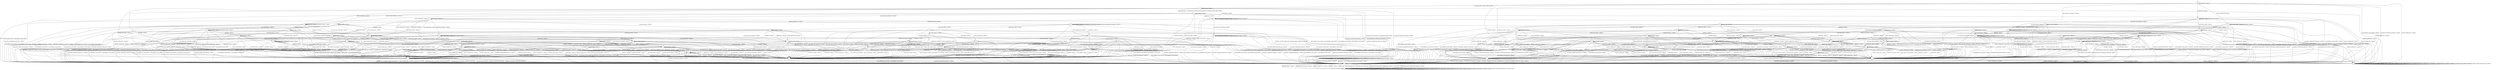 digraph g {

	s0 [shape="circle" label="s0"];
	s1 [shape="circle" label="s1"];
	s2 [shape="circle" label="s2"];
	s3 [shape="circle" label="s3"];
	s4 [shape="circle" label="s4"];
	s5 [shape="circle" label="s5"];
	s6 [shape="circle" label="s6"];
	s7 [shape="circle" label="s7"];
	s8 [shape="circle" label="s8"];
	s9 [shape="circle" label="s9"];
	s10 [shape="circle" label="s10"];
	s11 [shape="circle" label="s11"];
	s12 [shape="circle" label="s12"];
	s13 [shape="circle" label="s13"];
	s14 [shape="circle" label="s14"];
	s15 [shape="circle" label="s15"];
	s16 [shape="circle" label="s16"];
	s17 [shape="circle" label="s17"];
	s18 [shape="circle" label="s18"];
	s19 [shape="circle" label="s19"];
	s20 [shape="circle" label="s20"];
	s21 [shape="circle" label="s21"];
	s22 [shape="circle" label="s22"];
	s23 [shape="circle" label="s23"];
	s24 [shape="circle" label="s24"];
	s25 [shape="circle" label="s25"];
	s26 [shape="circle" label="s26"];
	s27 [shape="circle" label="s27"];
	s28 [shape="circle" label="s28"];
	s29 [shape="circle" label="s29"];
	s30 [shape="circle" label="s30"];
	s31 [shape="circle" label="s31"];
	s32 [shape="circle" label="s32"];
	s33 [shape="circle" label="s33"];
	s34 [shape="circle" label="s34"];
	s35 [shape="circle" label="s35"];
	s36 [shape="circle" label="s36"];
	s37 [shape="circle" label="s37"];
	s38 [shape="circle" label="s38"];
	s39 [shape="circle" label="s39"];
	s40 [shape="circle" label="s40"];
	s41 [shape="circle" label="s41"];
	s42 [shape="circle" label="s42"];
	s43 [shape="circle" label="s43"];
	s44 [shape="circle" label="s44"];
	s45 [shape="circle" label="s45"];
	s46 [shape="circle" label="s46"];
	s47 [shape="circle" label="s47"];
	s48 [shape="circle" label="s48"];
	s49 [shape="circle" label="s49"];
	s50 [shape="circle" label="s50"];
	s51 [shape="circle" label="s51"];
	s52 [shape="circle" label="s52"];
	s53 [shape="circle" label="s53"];
	s54 [shape="circle" label="s54"];
	s55 [shape="circle" label="s55"];
	s56 [shape="circle" label="s56"];
	s57 [shape="circle" label="s57"];
	s58 [shape="circle" label="s58"];
	s59 [shape="circle" label="s59"];
	s60 [shape="circle" label="s60"];
	s61 [shape="circle" label="s61"];
	s62 [shape="circle" label="s62"];
	s63 [shape="circle" label="s63"];
	s64 [shape="circle" label="s64"];
	s65 [shape="circle" label="s65"];
	s66 [shape="circle" label="s66"];
	s67 [shape="circle" label="s67"];
	s68 [shape="circle" label="s68"];
	s0 -> s2 [label="DH_CLIENT_HELLO / HELLO_VERIFY_REQUEST"];
	s0 -> s23 [label="DH_CLIENT_KEY_EXCHANGE / TIMEOUT"];
	s0 -> s1 [label="CHANGE_CIPHER_SPEC / TIMEOUT"];
	s0 -> s14 [label="FINISHED / TIMEOUT"];
	s0 -> s0 [label="APPLICATION / TIMEOUT"];
	s0 -> s11 [label="CERTIFICATE / TIMEOUT"];
	s0 -> s17 [label="EMPTY_CERTIFICATE / TIMEOUT"];
	s0 -> s14 [label="CERTIFICATE_VERIFY / TIMEOUT"];
	s0 -> s5 [label="Alert(WARNING,CLOSE_NOTIFY) / TIMEOUT"];
	s0 -> s5 [label="Alert(FATAL,UNEXPECTED_MESSAGE) / TIMEOUT"];
	s1 -> s1 [label="DH_CLIENT_HELLO / TIMEOUT"];
	s1 -> s1 [label="DH_CLIENT_KEY_EXCHANGE / TIMEOUT"];
	s1 -> s1 [label="CHANGE_CIPHER_SPEC / TIMEOUT"];
	s1 -> s1 [label="FINISHED / TIMEOUT"];
	s1 -> s1 [label="APPLICATION / TIMEOUT"];
	s1 -> s1 [label="CERTIFICATE / TIMEOUT"];
	s1 -> s1 [label="EMPTY_CERTIFICATE / TIMEOUT"];
	s1 -> s1 [label="CERTIFICATE_VERIFY / TIMEOUT"];
	s1 -> s1 [label="Alert(WARNING,CLOSE_NOTIFY) / TIMEOUT"];
	s1 -> s1 [label="Alert(FATAL,UNEXPECTED_MESSAGE) / TIMEOUT"];
	s2 -> s3 [label="DH_CLIENT_HELLO / SERVER_HELLO,CERTIFICATE,DHE_SERVER_KEY_EXCHANGE,SERVER_HELLO_DONE"];
	s2 -> s18 [label="DH_CLIENT_KEY_EXCHANGE / TIMEOUT"];
	s2 -> s1 [label="CHANGE_CIPHER_SPEC / TIMEOUT"];
	s2 -> s4 [label="FINISHED / TIMEOUT"];
	s2 -> s2 [label="APPLICATION / TIMEOUT"];
	s2 -> s7 [label="CERTIFICATE / TIMEOUT"];
	s2 -> s15 [label="EMPTY_CERTIFICATE / TIMEOUT"];
	s2 -> s4 [label="CERTIFICATE_VERIFY / TIMEOUT"];
	s2 -> s5 [label="Alert(WARNING,CLOSE_NOTIFY) / Alert(WARNING,CLOSE_NOTIFY)"];
	s2 -> s5 [label="Alert(FATAL,UNEXPECTED_MESSAGE) / TIMEOUT"];
	s3 -> s5 [label="DH_CLIENT_HELLO / Alert(FATAL,UNEXPECTED_MESSAGE)"];
	s3 -> s19 [label="DH_CLIENT_KEY_EXCHANGE / TIMEOUT"];
	s3 -> s1 [label="CHANGE_CIPHER_SPEC / TIMEOUT"];
	s3 -> s4 [label="FINISHED / TIMEOUT"];
	s3 -> s3 [label="APPLICATION / TIMEOUT"];
	s3 -> s7 [label="CERTIFICATE / TIMEOUT"];
	s3 -> s15 [label="EMPTY_CERTIFICATE / TIMEOUT"];
	s3 -> s4 [label="CERTIFICATE_VERIFY / TIMEOUT"];
	s3 -> s5 [label="Alert(WARNING,CLOSE_NOTIFY) / Alert(WARNING,CLOSE_NOTIFY)"];
	s3 -> s5 [label="Alert(FATAL,UNEXPECTED_MESSAGE) / TIMEOUT"];
	s4 -> s4 [label="DH_CLIENT_HELLO / TIMEOUT"];
	s4 -> s4 [label="DH_CLIENT_KEY_EXCHANGE / TIMEOUT"];
	s4 -> s1 [label="CHANGE_CIPHER_SPEC / TIMEOUT"];
	s4 -> s4 [label="FINISHED / TIMEOUT"];
	s4 -> s4 [label="APPLICATION / TIMEOUT"];
	s4 -> s4 [label="CERTIFICATE / TIMEOUT"];
	s4 -> s4 [label="EMPTY_CERTIFICATE / TIMEOUT"];
	s4 -> s4 [label="CERTIFICATE_VERIFY / TIMEOUT"];
	s4 -> s5 [label="Alert(WARNING,CLOSE_NOTIFY) / Alert(WARNING,CLOSE_NOTIFY)"];
	s4 -> s5 [label="Alert(FATAL,UNEXPECTED_MESSAGE) / TIMEOUT"];
	s5 -> s6 [label="DH_CLIENT_HELLO / TIMEOUT"];
	s5 -> s6 [label="DH_CLIENT_KEY_EXCHANGE / TIMEOUT"];
	s5 -> s6 [label="CHANGE_CIPHER_SPEC / TIMEOUT"];
	s5 -> s6 [label="FINISHED / TIMEOUT"];
	s5 -> s6 [label="APPLICATION / TIMEOUT"];
	s5 -> s6 [label="CERTIFICATE / TIMEOUT"];
	s5 -> s6 [label="EMPTY_CERTIFICATE / TIMEOUT"];
	s5 -> s6 [label="CERTIFICATE_VERIFY / TIMEOUT"];
	s5 -> s6 [label="Alert(WARNING,CLOSE_NOTIFY) / TIMEOUT"];
	s5 -> s6 [label="Alert(FATAL,UNEXPECTED_MESSAGE) / TIMEOUT"];
	s6 -> s6 [label="DH_CLIENT_HELLO / SOCKET_CLOSED"];
	s6 -> s6 [label="DH_CLIENT_KEY_EXCHANGE / SOCKET_CLOSED"];
	s6 -> s6 [label="CHANGE_CIPHER_SPEC / SOCKET_CLOSED"];
	s6 -> s6 [label="FINISHED / SOCKET_CLOSED"];
	s6 -> s6 [label="APPLICATION / SOCKET_CLOSED"];
	s6 -> s6 [label="CERTIFICATE / SOCKET_CLOSED"];
	s6 -> s6 [label="EMPTY_CERTIFICATE / SOCKET_CLOSED"];
	s6 -> s6 [label="CERTIFICATE_VERIFY / SOCKET_CLOSED"];
	s6 -> s6 [label="Alert(WARNING,CLOSE_NOTIFY) / SOCKET_CLOSED"];
	s6 -> s6 [label="Alert(FATAL,UNEXPECTED_MESSAGE) / SOCKET_CLOSED"];
	s7 -> s7 [label="DH_CLIENT_HELLO / TIMEOUT"];
	s7 -> s8 [label="DH_CLIENT_KEY_EXCHANGE / TIMEOUT"];
	s7 -> s1 [label="CHANGE_CIPHER_SPEC / TIMEOUT"];
	s7 -> s7 [label="FINISHED / TIMEOUT"];
	s7 -> s7 [label="APPLICATION / TIMEOUT"];
	s7 -> s4 [label="CERTIFICATE / TIMEOUT"];
	s7 -> s4 [label="EMPTY_CERTIFICATE / TIMEOUT"];
	s7 -> s15 [label="CERTIFICATE_VERIFY / TIMEOUT"];
	s7 -> s5 [label="Alert(WARNING,CLOSE_NOTIFY) / Alert(WARNING,CLOSE_NOTIFY)"];
	s7 -> s5 [label="Alert(FATAL,UNEXPECTED_MESSAGE) / TIMEOUT"];
	s8 -> s8 [label="DH_CLIENT_HELLO / TIMEOUT"];
	s8 -> s4 [label="DH_CLIENT_KEY_EXCHANGE / TIMEOUT"];
	s8 -> s1 [label="CHANGE_CIPHER_SPEC / TIMEOUT"];
	s8 -> s8 [label="FINISHED / TIMEOUT"];
	s8 -> s8 [label="APPLICATION / TIMEOUT"];
	s8 -> s4 [label="CERTIFICATE / TIMEOUT"];
	s8 -> s4 [label="EMPTY_CERTIFICATE / TIMEOUT"];
	s8 -> s9 [label="CERTIFICATE_VERIFY / TIMEOUT"];
	s8 -> s5 [label="Alert(WARNING,CLOSE_NOTIFY) / Alert(WARNING,CLOSE_NOTIFY)"];
	s8 -> s5 [label="Alert(FATAL,UNEXPECTED_MESSAGE) / TIMEOUT"];
	s9 -> s27 [label="DH_CLIENT_HELLO / TIMEOUT"];
	s9 -> s4 [label="DH_CLIENT_KEY_EXCHANGE / TIMEOUT"];
	s9 -> s10 [label="CHANGE_CIPHER_SPEC / TIMEOUT"];
	s9 -> s30 [label="FINISHED / TIMEOUT"];
	s9 -> s9 [label="APPLICATION / TIMEOUT"];
	s9 -> s4 [label="CERTIFICATE / TIMEOUT"];
	s9 -> s4 [label="EMPTY_CERTIFICATE / TIMEOUT"];
	s9 -> s4 [label="CERTIFICATE_VERIFY / TIMEOUT"];
	s9 -> s5 [label="Alert(WARNING,CLOSE_NOTIFY) / Alert(WARNING,CLOSE_NOTIFY)"];
	s9 -> s5 [label="Alert(FATAL,UNEXPECTED_MESSAGE) / TIMEOUT"];
	s10 -> s5 [label="DH_CLIENT_HELLO / Alert(FATAL,UNEXPECTED_MESSAGE)"];
	s10 -> s5 [label="DH_CLIENT_KEY_EXCHANGE / Alert(FATAL,UNEXPECTED_MESSAGE)"];
	s10 -> s1 [label="CHANGE_CIPHER_SPEC / TIMEOUT"];
	s10 -> s5 [label="FINISHED / Alert(FATAL,UNEXPECTED_MESSAGE)"];
	s10 -> s10 [label="APPLICATION / TIMEOUT"];
	s10 -> s5 [label="CERTIFICATE / Alert(FATAL,UNEXPECTED_MESSAGE)"];
	s10 -> s5 [label="EMPTY_CERTIFICATE / Alert(FATAL,UNEXPECTED_MESSAGE)"];
	s10 -> s5 [label="CERTIFICATE_VERIFY / Alert(FATAL,UNEXPECTED_MESSAGE)"];
	s10 -> s10 [label="Alert(WARNING,CLOSE_NOTIFY) / TIMEOUT"];
	s10 -> s10 [label="Alert(FATAL,UNEXPECTED_MESSAGE) / TIMEOUT"];
	s11 -> s45 [label="DH_CLIENT_HELLO / TIMEOUT"];
	s11 -> s58 [label="DH_CLIENT_KEY_EXCHANGE / TIMEOUT"];
	s11 -> s1 [label="CHANGE_CIPHER_SPEC / TIMEOUT"];
	s11 -> s11 [label="FINISHED / TIMEOUT"];
	s11 -> s11 [label="APPLICATION / TIMEOUT"];
	s11 -> s14 [label="CERTIFICATE / TIMEOUT"];
	s11 -> s14 [label="EMPTY_CERTIFICATE / TIMEOUT"];
	s11 -> s12 [label="CERTIFICATE_VERIFY / TIMEOUT"];
	s11 -> s5 [label="Alert(WARNING,CLOSE_NOTIFY) / TIMEOUT"];
	s11 -> s5 [label="Alert(FATAL,UNEXPECTED_MESSAGE) / TIMEOUT"];
	s12 -> s53 [label="DH_CLIENT_HELLO / TIMEOUT"];
	s12 -> s36 [label="DH_CLIENT_KEY_EXCHANGE / TIMEOUT"];
	s12 -> s13 [label="CHANGE_CIPHER_SPEC / TIMEOUT"];
	s12 -> s49 [label="FINISHED / TIMEOUT"];
	s12 -> s12 [label="APPLICATION / TIMEOUT"];
	s12 -> s14 [label="CERTIFICATE / TIMEOUT"];
	s12 -> s14 [label="EMPTY_CERTIFICATE / TIMEOUT"];
	s12 -> s14 [label="CERTIFICATE_VERIFY / TIMEOUT"];
	s12 -> s5 [label="Alert(WARNING,CLOSE_NOTIFY) / TIMEOUT"];
	s12 -> s5 [label="Alert(FATAL,UNEXPECTED_MESSAGE) / TIMEOUT"];
	s13 -> s5 [label="DH_CLIENT_HELLO / TIMEOUT"];
	s13 -> s5 [label="DH_CLIENT_KEY_EXCHANGE / TIMEOUT"];
	s13 -> s1 [label="CHANGE_CIPHER_SPEC / TIMEOUT"];
	s13 -> s5 [label="FINISHED / TIMEOUT"];
	s13 -> s13 [label="APPLICATION / TIMEOUT"];
	s13 -> s5 [label="CERTIFICATE / TIMEOUT"];
	s13 -> s5 [label="EMPTY_CERTIFICATE / TIMEOUT"];
	s13 -> s5 [label="CERTIFICATE_VERIFY / TIMEOUT"];
	s13 -> s13 [label="Alert(WARNING,CLOSE_NOTIFY) / TIMEOUT"];
	s13 -> s13 [label="Alert(FATAL,UNEXPECTED_MESSAGE) / TIMEOUT"];
	s14 -> s14 [label="DH_CLIENT_HELLO / TIMEOUT"];
	s14 -> s14 [label="DH_CLIENT_KEY_EXCHANGE / TIMEOUT"];
	s14 -> s1 [label="CHANGE_CIPHER_SPEC / TIMEOUT"];
	s14 -> s14 [label="FINISHED / TIMEOUT"];
	s14 -> s14 [label="APPLICATION / TIMEOUT"];
	s14 -> s14 [label="CERTIFICATE / TIMEOUT"];
	s14 -> s14 [label="EMPTY_CERTIFICATE / TIMEOUT"];
	s14 -> s14 [label="CERTIFICATE_VERIFY / TIMEOUT"];
	s14 -> s5 [label="Alert(WARNING,CLOSE_NOTIFY) / TIMEOUT"];
	s14 -> s5 [label="Alert(FATAL,UNEXPECTED_MESSAGE) / TIMEOUT"];
	s15 -> s55 [label="DH_CLIENT_HELLO / TIMEOUT"];
	s15 -> s16 [label="DH_CLIENT_KEY_EXCHANGE / TIMEOUT"];
	s15 -> s10 [label="CHANGE_CIPHER_SPEC / TIMEOUT"];
	s15 -> s25 [label="FINISHED / TIMEOUT"];
	s15 -> s15 [label="APPLICATION / TIMEOUT"];
	s15 -> s4 [label="CERTIFICATE / TIMEOUT"];
	s15 -> s4 [label="EMPTY_CERTIFICATE / TIMEOUT"];
	s15 -> s15 [label="CERTIFICATE_VERIFY / TIMEOUT"];
	s15 -> s5 [label="Alert(WARNING,CLOSE_NOTIFY) / Alert(WARNING,CLOSE_NOTIFY)"];
	s15 -> s5 [label="Alert(FATAL,UNEXPECTED_MESSAGE) / TIMEOUT"];
	s16 -> s31 [label="DH_CLIENT_HELLO / TIMEOUT"];
	s16 -> s4 [label="DH_CLIENT_KEY_EXCHANGE / TIMEOUT"];
	s16 -> s10 [label="CHANGE_CIPHER_SPEC / TIMEOUT"];
	s16 -> s26 [label="FINISHED / TIMEOUT"];
	s16 -> s16 [label="APPLICATION / TIMEOUT"];
	s16 -> s4 [label="CERTIFICATE / TIMEOUT"];
	s16 -> s4 [label="EMPTY_CERTIFICATE / TIMEOUT"];
	s16 -> s9 [label="CERTIFICATE_VERIFY / TIMEOUT"];
	s16 -> s5 [label="Alert(WARNING,CLOSE_NOTIFY) / Alert(WARNING,CLOSE_NOTIFY)"];
	s16 -> s5 [label="Alert(FATAL,UNEXPECTED_MESSAGE) / TIMEOUT"];
	s17 -> s17 [label="DH_CLIENT_HELLO / TIMEOUT"];
	s17 -> s33 [label="DH_CLIENT_KEY_EXCHANGE / TIMEOUT"];
	s17 -> s13 [label="CHANGE_CIPHER_SPEC / TIMEOUT"];
	s17 -> s61 [label="FINISHED / TIMEOUT"];
	s17 -> s17 [label="APPLICATION / TIMEOUT"];
	s17 -> s14 [label="CERTIFICATE / TIMEOUT"];
	s17 -> s14 [label="EMPTY_CERTIFICATE / TIMEOUT"];
	s17 -> s12 [label="CERTIFICATE_VERIFY / TIMEOUT"];
	s17 -> s5 [label="Alert(WARNING,CLOSE_NOTIFY) / TIMEOUT"];
	s17 -> s5 [label="Alert(FATAL,UNEXPECTED_MESSAGE) / TIMEOUT"];
	s18 -> s24 [label="DH_CLIENT_HELLO / TIMEOUT"];
	s18 -> s4 [label="DH_CLIENT_KEY_EXCHANGE / TIMEOUT"];
	s18 -> s10 [label="CHANGE_CIPHER_SPEC / TIMEOUT"];
	s18 -> s52 [label="FINISHED / TIMEOUT"];
	s18 -> s18 [label="APPLICATION / TIMEOUT"];
	s18 -> s16 [label="CERTIFICATE / TIMEOUT"];
	s18 -> s16 [label="EMPTY_CERTIFICATE / TIMEOUT"];
	s18 -> s22 [label="CERTIFICATE_VERIFY / TIMEOUT"];
	s18 -> s5 [label="Alert(WARNING,CLOSE_NOTIFY) / Alert(WARNING,CLOSE_NOTIFY)"];
	s18 -> s5 [label="Alert(FATAL,UNEXPECTED_MESSAGE) / TIMEOUT"];
	s19 -> s24 [label="DH_CLIENT_HELLO / TIMEOUT"];
	s19 -> s4 [label="DH_CLIENT_KEY_EXCHANGE / TIMEOUT"];
	s19 -> s20 [label="CHANGE_CIPHER_SPEC / TIMEOUT"];
	s19 -> s52 [label="FINISHED / TIMEOUT"];
	s19 -> s19 [label="APPLICATION / TIMEOUT"];
	s19 -> s16 [label="CERTIFICATE / TIMEOUT"];
	s19 -> s16 [label="EMPTY_CERTIFICATE / TIMEOUT"];
	s19 -> s22 [label="CERTIFICATE_VERIFY / TIMEOUT"];
	s19 -> s5 [label="Alert(WARNING,CLOSE_NOTIFY) / Alert(WARNING,CLOSE_NOTIFY)"];
	s19 -> s5 [label="Alert(FATAL,UNEXPECTED_MESSAGE) / TIMEOUT"];
	s20 -> s24 [label="DH_CLIENT_HELLO / TIMEOUT"];
	s20 -> s4 [label="DH_CLIENT_KEY_EXCHANGE / TIMEOUT"];
	s20 -> s1 [label="CHANGE_CIPHER_SPEC / TIMEOUT"];
	s20 -> s21 [label="FINISHED / CHANGE_CIPHER_SPEC,FINISHED,CHANGE_CIPHER_SPEC,FINISHED"];
	s20 -> s20 [label="APPLICATION / TIMEOUT"];
	s20 -> s51 [label="CERTIFICATE / TIMEOUT"];
	s20 -> s51 [label="EMPTY_CERTIFICATE / TIMEOUT"];
	s20 -> s37 [label="CERTIFICATE_VERIFY / TIMEOUT"];
	s20 -> s20 [label="Alert(WARNING,CLOSE_NOTIFY) / TIMEOUT"];
	s20 -> s20 [label="Alert(FATAL,UNEXPECTED_MESSAGE) / TIMEOUT"];
	s21 -> s21 [label="DH_CLIENT_HELLO / TIMEOUT"];
	s21 -> s21 [label="DH_CLIENT_KEY_EXCHANGE / TIMEOUT"];
	s21 -> s1 [label="CHANGE_CIPHER_SPEC / TIMEOUT"];
	s21 -> s21 [label="FINISHED / TIMEOUT"];
	s21 -> s5 [label="APPLICATION / APPLICATION"];
	s21 -> s21 [label="CERTIFICATE / TIMEOUT"];
	s21 -> s21 [label="EMPTY_CERTIFICATE / TIMEOUT"];
	s21 -> s21 [label="CERTIFICATE_VERIFY / TIMEOUT"];
	s21 -> s5 [label="Alert(WARNING,CLOSE_NOTIFY) / TIMEOUT"];
	s21 -> s5 [label="Alert(FATAL,UNEXPECTED_MESSAGE) / TIMEOUT"];
	s22 -> s22 [label="DH_CLIENT_HELLO / TIMEOUT"];
	s22 -> s4 [label="DH_CLIENT_KEY_EXCHANGE / TIMEOUT"];
	s22 -> s10 [label="CHANGE_CIPHER_SPEC / TIMEOUT"];
	s22 -> s39 [label="FINISHED / TIMEOUT"];
	s22 -> s22 [label="APPLICATION / TIMEOUT"];
	s22 -> s9 [label="CERTIFICATE / TIMEOUT"];
	s22 -> s9 [label="EMPTY_CERTIFICATE / TIMEOUT"];
	s22 -> s4 [label="CERTIFICATE_VERIFY / TIMEOUT"];
	s22 -> s5 [label="Alert(WARNING,CLOSE_NOTIFY) / Alert(WARNING,CLOSE_NOTIFY)"];
	s22 -> s5 [label="Alert(FATAL,UNEXPECTED_MESSAGE) / TIMEOUT"];
	s23 -> s35 [label="DH_CLIENT_HELLO / TIMEOUT"];
	s23 -> s14 [label="DH_CLIENT_KEY_EXCHANGE / TIMEOUT"];
	s23 -> s13 [label="CHANGE_CIPHER_SPEC / TIMEOUT"];
	s23 -> s62 [label="FINISHED / TIMEOUT"];
	s23 -> s23 [label="APPLICATION / TIMEOUT"];
	s23 -> s33 [label="CERTIFICATE / TIMEOUT"];
	s23 -> s33 [label="EMPTY_CERTIFICATE / TIMEOUT"];
	s23 -> s28 [label="CERTIFICATE_VERIFY / TIMEOUT"];
	s23 -> s5 [label="Alert(WARNING,CLOSE_NOTIFY) / TIMEOUT"];
	s23 -> s5 [label="Alert(FATAL,UNEXPECTED_MESSAGE) / TIMEOUT"];
	s24 -> s4 [label="DH_CLIENT_HELLO / TIMEOUT"];
	s24 -> s4 [label="DH_CLIENT_KEY_EXCHANGE / TIMEOUT"];
	s24 -> s10 [label="CHANGE_CIPHER_SPEC / TIMEOUT"];
	s24 -> s50 [label="FINISHED / TIMEOUT"];
	s24 -> s24 [label="APPLICATION / TIMEOUT"];
	s24 -> s31 [label="CERTIFICATE / TIMEOUT"];
	s24 -> s31 [label="EMPTY_CERTIFICATE / TIMEOUT"];
	s24 -> s22 [label="CERTIFICATE_VERIFY / TIMEOUT"];
	s24 -> s5 [label="Alert(WARNING,CLOSE_NOTIFY) / Alert(WARNING,CLOSE_NOTIFY)"];
	s24 -> s5 [label="Alert(FATAL,UNEXPECTED_MESSAGE) / TIMEOUT"];
	s25 -> s66 [label="DH_CLIENT_HELLO / TIMEOUT"];
	s25 -> s26 [label="DH_CLIENT_KEY_EXCHANGE / TIMEOUT"];
	s25 -> s10 [label="CHANGE_CIPHER_SPEC / TIMEOUT"];
	s25 -> s4 [label="FINISHED / TIMEOUT"];
	s25 -> s25 [label="APPLICATION / TIMEOUT"];
	s25 -> s4 [label="CERTIFICATE / TIMEOUT"];
	s25 -> s4 [label="EMPTY_CERTIFICATE / TIMEOUT"];
	s25 -> s60 [label="CERTIFICATE_VERIFY / TIMEOUT"];
	s25 -> s5 [label="Alert(WARNING,CLOSE_NOTIFY) / Alert(WARNING,CLOSE_NOTIFY)"];
	s25 -> s5 [label="Alert(FATAL,UNEXPECTED_MESSAGE) / TIMEOUT"];
	s26 -> s42 [label="DH_CLIENT_HELLO / TIMEOUT"];
	s26 -> s4 [label="DH_CLIENT_KEY_EXCHANGE / TIMEOUT"];
	s26 -> s10 [label="CHANGE_CIPHER_SPEC / TIMEOUT"];
	s26 -> s4 [label="FINISHED / TIMEOUT"];
	s26 -> s26 [label="APPLICATION / TIMEOUT"];
	s26 -> s4 [label="CERTIFICATE / TIMEOUT"];
	s26 -> s4 [label="EMPTY_CERTIFICATE / TIMEOUT"];
	s26 -> s30 [label="CERTIFICATE_VERIFY / TIMEOUT"];
	s26 -> s5 [label="Alert(WARNING,CLOSE_NOTIFY) / Alert(WARNING,CLOSE_NOTIFY)"];
	s26 -> s5 [label="Alert(FATAL,UNEXPECTED_MESSAGE) / TIMEOUT"];
	s27 -> s4 [label="DH_CLIENT_HELLO / TIMEOUT"];
	s27 -> s4 [label="DH_CLIENT_KEY_EXCHANGE / TIMEOUT"];
	s27 -> s10 [label="CHANGE_CIPHER_SPEC / TIMEOUT"];
	s27 -> s32 [label="FINISHED / TIMEOUT"];
	s27 -> s27 [label="APPLICATION / TIMEOUT"];
	s27 -> s4 [label="CERTIFICATE / TIMEOUT"];
	s27 -> s4 [label="EMPTY_CERTIFICATE / TIMEOUT"];
	s27 -> s4 [label="CERTIFICATE_VERIFY / TIMEOUT"];
	s27 -> s5 [label="Alert(WARNING,CLOSE_NOTIFY) / Alert(WARNING,CLOSE_NOTIFY)"];
	s27 -> s5 [label="Alert(FATAL,UNEXPECTED_MESSAGE) / TIMEOUT"];
	s28 -> s63 [label="DH_CLIENT_HELLO / TIMEOUT"];
	s28 -> s14 [label="DH_CLIENT_KEY_EXCHANGE / TIMEOUT"];
	s28 -> s13 [label="CHANGE_CIPHER_SPEC / TIMEOUT"];
	s28 -> s29 [label="FINISHED / TIMEOUT"];
	s28 -> s28 [label="APPLICATION / TIMEOUT"];
	s28 -> s36 [label="CERTIFICATE / TIMEOUT"];
	s28 -> s36 [label="EMPTY_CERTIFICATE / TIMEOUT"];
	s28 -> s14 [label="CERTIFICATE_VERIFY / TIMEOUT"];
	s28 -> s5 [label="Alert(WARNING,CLOSE_NOTIFY) / TIMEOUT"];
	s28 -> s5 [label="Alert(FATAL,UNEXPECTED_MESSAGE) / TIMEOUT"];
	s29 -> s29 [label="DH_CLIENT_HELLO / TIMEOUT"];
	s29 -> s14 [label="DH_CLIENT_KEY_EXCHANGE / TIMEOUT"];
	s29 -> s13 [label="CHANGE_CIPHER_SPEC / TIMEOUT"];
	s29 -> s14 [label="FINISHED / TIMEOUT"];
	s29 -> s29 [label="APPLICATION / TIMEOUT"];
	s29 -> s34 [label="CERTIFICATE / TIMEOUT"];
	s29 -> s34 [label="EMPTY_CERTIFICATE / TIMEOUT"];
	s29 -> s14 [label="CERTIFICATE_VERIFY / TIMEOUT"];
	s29 -> s5 [label="Alert(WARNING,CLOSE_NOTIFY) / TIMEOUT"];
	s29 -> s5 [label="Alert(FATAL,UNEXPECTED_MESSAGE) / TIMEOUT"];
	s30 -> s32 [label="DH_CLIENT_HELLO / TIMEOUT"];
	s30 -> s4 [label="DH_CLIENT_KEY_EXCHANGE / TIMEOUT"];
	s30 -> s10 [label="CHANGE_CIPHER_SPEC / TIMEOUT"];
	s30 -> s4 [label="FINISHED / TIMEOUT"];
	s30 -> s30 [label="APPLICATION / TIMEOUT"];
	s30 -> s4 [label="CERTIFICATE / TIMEOUT"];
	s30 -> s4 [label="EMPTY_CERTIFICATE / TIMEOUT"];
	s30 -> s4 [label="CERTIFICATE_VERIFY / TIMEOUT"];
	s30 -> s5 [label="Alert(WARNING,CLOSE_NOTIFY) / Alert(WARNING,CLOSE_NOTIFY)"];
	s30 -> s5 [label="Alert(FATAL,UNEXPECTED_MESSAGE) / TIMEOUT"];
	s31 -> s4 [label="DH_CLIENT_HELLO / TIMEOUT"];
	s31 -> s4 [label="DH_CLIENT_KEY_EXCHANGE / TIMEOUT"];
	s31 -> s10 [label="CHANGE_CIPHER_SPEC / TIMEOUT"];
	s31 -> s42 [label="FINISHED / TIMEOUT"];
	s31 -> s31 [label="APPLICATION / TIMEOUT"];
	s31 -> s4 [label="CERTIFICATE / TIMEOUT"];
	s31 -> s4 [label="EMPTY_CERTIFICATE / TIMEOUT"];
	s31 -> s27 [label="CERTIFICATE_VERIFY / TIMEOUT"];
	s31 -> s5 [label="Alert(WARNING,CLOSE_NOTIFY) / Alert(WARNING,CLOSE_NOTIFY)"];
	s31 -> s5 [label="Alert(FATAL,UNEXPECTED_MESSAGE) / TIMEOUT"];
	s32 -> s4 [label="DH_CLIENT_HELLO / TIMEOUT"];
	s32 -> s4 [label="DH_CLIENT_KEY_EXCHANGE / TIMEOUT"];
	s32 -> s10 [label="CHANGE_CIPHER_SPEC / TIMEOUT"];
	s32 -> s4 [label="FINISHED / TIMEOUT"];
	s32 -> s32 [label="APPLICATION / TIMEOUT"];
	s32 -> s4 [label="CERTIFICATE / TIMEOUT"];
	s32 -> s4 [label="EMPTY_CERTIFICATE / TIMEOUT"];
	s32 -> s4 [label="CERTIFICATE_VERIFY / TIMEOUT"];
	s32 -> s5 [label="Alert(WARNING,CLOSE_NOTIFY) / Alert(WARNING,CLOSE_NOTIFY)"];
	s32 -> s5 [label="Alert(FATAL,UNEXPECTED_MESSAGE) / TIMEOUT"];
	s33 -> s40 [label="DH_CLIENT_HELLO / TIMEOUT"];
	s33 -> s14 [label="DH_CLIENT_KEY_EXCHANGE / TIMEOUT"];
	s33 -> s13 [label="CHANGE_CIPHER_SPEC / TIMEOUT"];
	s33 -> s46 [label="FINISHED / TIMEOUT"];
	s33 -> s33 [label="APPLICATION / TIMEOUT"];
	s33 -> s14 [label="CERTIFICATE / TIMEOUT"];
	s33 -> s14 [label="EMPTY_CERTIFICATE / TIMEOUT"];
	s33 -> s36 [label="CERTIFICATE_VERIFY / TIMEOUT"];
	s33 -> s5 [label="Alert(WARNING,CLOSE_NOTIFY) / TIMEOUT"];
	s33 -> s5 [label="Alert(FATAL,UNEXPECTED_MESSAGE) / TIMEOUT"];
	s34 -> s56 [label="DH_CLIENT_HELLO / TIMEOUT"];
	s34 -> s14 [label="DH_CLIENT_KEY_EXCHANGE / TIMEOUT"];
	s34 -> s13 [label="CHANGE_CIPHER_SPEC / TIMEOUT"];
	s34 -> s14 [label="FINISHED / TIMEOUT"];
	s34 -> s34 [label="APPLICATION / TIMEOUT"];
	s34 -> s14 [label="CERTIFICATE / TIMEOUT"];
	s34 -> s14 [label="EMPTY_CERTIFICATE / TIMEOUT"];
	s34 -> s14 [label="CERTIFICATE_VERIFY / TIMEOUT"];
	s34 -> s5 [label="Alert(WARNING,CLOSE_NOTIFY) / TIMEOUT"];
	s34 -> s5 [label="Alert(FATAL,UNEXPECTED_MESSAGE) / TIMEOUT"];
	s35 -> s14 [label="DH_CLIENT_HELLO / TIMEOUT"];
	s35 -> s14 [label="DH_CLIENT_KEY_EXCHANGE / TIMEOUT"];
	s35 -> s13 [label="CHANGE_CIPHER_SPEC / TIMEOUT"];
	s35 -> s57 [label="FINISHED / TIMEOUT"];
	s35 -> s35 [label="APPLICATION / TIMEOUT"];
	s35 -> s40 [label="CERTIFICATE / TIMEOUT"];
	s35 -> s40 [label="EMPTY_CERTIFICATE / TIMEOUT"];
	s35 -> s63 [label="CERTIFICATE_VERIFY / TIMEOUT"];
	s35 -> s5 [label="Alert(WARNING,CLOSE_NOTIFY) / TIMEOUT"];
	s35 -> s5 [label="Alert(FATAL,UNEXPECTED_MESSAGE) / TIMEOUT"];
	s36 -> s48 [label="DH_CLIENT_HELLO / TIMEOUT"];
	s36 -> s14 [label="DH_CLIENT_KEY_EXCHANGE / TIMEOUT"];
	s36 -> s13 [label="CHANGE_CIPHER_SPEC / TIMEOUT"];
	s36 -> s34 [label="FINISHED / TIMEOUT"];
	s36 -> s36 [label="APPLICATION / TIMEOUT"];
	s36 -> s14 [label="CERTIFICATE / TIMEOUT"];
	s36 -> s14 [label="EMPTY_CERTIFICATE / TIMEOUT"];
	s36 -> s14 [label="CERTIFICATE_VERIFY / TIMEOUT"];
	s36 -> s5 [label="Alert(WARNING,CLOSE_NOTIFY) / TIMEOUT"];
	s36 -> s5 [label="Alert(FATAL,UNEXPECTED_MESSAGE) / TIMEOUT"];
	s37 -> s67 [label="DH_CLIENT_HELLO / TIMEOUT"];
	s37 -> s4 [label="DH_CLIENT_KEY_EXCHANGE / TIMEOUT"];
	s37 -> s10 [label="CHANGE_CIPHER_SPEC / TIMEOUT"];
	s37 -> s38 [label="FINISHED / TIMEOUT"];
	s37 -> s4 [label="APPLICATION / TIMEOUT"];
	s37 -> s44 [label="CERTIFICATE / TIMEOUT"];
	s37 -> s44 [label="EMPTY_CERTIFICATE / TIMEOUT"];
	s37 -> s4 [label="CERTIFICATE_VERIFY / TIMEOUT"];
	s37 -> s5 [label="Alert(WARNING,CLOSE_NOTIFY) / Alert(WARNING,CLOSE_NOTIFY)"];
	s37 -> s5 [label="Alert(FATAL,UNEXPECTED_MESSAGE) / TIMEOUT"];
	s38 -> s38 [label="DH_CLIENT_HELLO / TIMEOUT"];
	s38 -> s4 [label="DH_CLIENT_KEY_EXCHANGE / TIMEOUT"];
	s38 -> s10 [label="CHANGE_CIPHER_SPEC / TIMEOUT"];
	s38 -> s4 [label="FINISHED / TIMEOUT"];
	s38 -> s4 [label="APPLICATION / TIMEOUT"];
	s38 -> s47 [label="CERTIFICATE / TIMEOUT"];
	s38 -> s47 [label="EMPTY_CERTIFICATE / TIMEOUT"];
	s38 -> s4 [label="CERTIFICATE_VERIFY / TIMEOUT"];
	s38 -> s5 [label="Alert(WARNING,CLOSE_NOTIFY) / Alert(WARNING,CLOSE_NOTIFY)"];
	s38 -> s5 [label="Alert(FATAL,UNEXPECTED_MESSAGE) / TIMEOUT"];
	s39 -> s41 [label="DH_CLIENT_HELLO / TIMEOUT"];
	s39 -> s4 [label="DH_CLIENT_KEY_EXCHANGE / TIMEOUT"];
	s39 -> s10 [label="CHANGE_CIPHER_SPEC / TIMEOUT"];
	s39 -> s4 [label="FINISHED / TIMEOUT"];
	s39 -> s39 [label="APPLICATION / TIMEOUT"];
	s39 -> s30 [label="CERTIFICATE / TIMEOUT"];
	s39 -> s30 [label="EMPTY_CERTIFICATE / TIMEOUT"];
	s39 -> s4 [label="CERTIFICATE_VERIFY / TIMEOUT"];
	s39 -> s5 [label="Alert(WARNING,CLOSE_NOTIFY) / Alert(WARNING,CLOSE_NOTIFY)"];
	s39 -> s5 [label="Alert(FATAL,UNEXPECTED_MESSAGE) / TIMEOUT"];
	s40 -> s14 [label="DH_CLIENT_HELLO / TIMEOUT"];
	s40 -> s14 [label="DH_CLIENT_KEY_EXCHANGE / TIMEOUT"];
	s40 -> s13 [label="CHANGE_CIPHER_SPEC / TIMEOUT"];
	s40 -> s43 [label="FINISHED / TIMEOUT"];
	s40 -> s40 [label="APPLICATION / TIMEOUT"];
	s40 -> s14 [label="CERTIFICATE / TIMEOUT"];
	s40 -> s14 [label="EMPTY_CERTIFICATE / TIMEOUT"];
	s40 -> s48 [label="CERTIFICATE_VERIFY / TIMEOUT"];
	s40 -> s5 [label="Alert(WARNING,CLOSE_NOTIFY) / TIMEOUT"];
	s40 -> s5 [label="Alert(FATAL,UNEXPECTED_MESSAGE) / TIMEOUT"];
	s41 -> s4 [label="DH_CLIENT_HELLO / TIMEOUT"];
	s41 -> s4 [label="DH_CLIENT_KEY_EXCHANGE / TIMEOUT"];
	s41 -> s10 [label="CHANGE_CIPHER_SPEC / TIMEOUT"];
	s41 -> s4 [label="FINISHED / TIMEOUT"];
	s41 -> s41 [label="APPLICATION / TIMEOUT"];
	s41 -> s32 [label="CERTIFICATE / TIMEOUT"];
	s41 -> s32 [label="EMPTY_CERTIFICATE / TIMEOUT"];
	s41 -> s4 [label="CERTIFICATE_VERIFY / TIMEOUT"];
	s41 -> s5 [label="Alert(WARNING,CLOSE_NOTIFY) / Alert(WARNING,CLOSE_NOTIFY)"];
	s41 -> s5 [label="Alert(FATAL,UNEXPECTED_MESSAGE) / TIMEOUT"];
	s42 -> s4 [label="DH_CLIENT_HELLO / TIMEOUT"];
	s42 -> s4 [label="DH_CLIENT_KEY_EXCHANGE / TIMEOUT"];
	s42 -> s10 [label="CHANGE_CIPHER_SPEC / TIMEOUT"];
	s42 -> s4 [label="FINISHED / TIMEOUT"];
	s42 -> s42 [label="APPLICATION / TIMEOUT"];
	s42 -> s4 [label="CERTIFICATE / TIMEOUT"];
	s42 -> s4 [label="EMPTY_CERTIFICATE / TIMEOUT"];
	s42 -> s32 [label="CERTIFICATE_VERIFY / TIMEOUT"];
	s42 -> s5 [label="Alert(WARNING,CLOSE_NOTIFY) / Alert(WARNING,CLOSE_NOTIFY)"];
	s42 -> s5 [label="Alert(FATAL,UNEXPECTED_MESSAGE) / TIMEOUT"];
	s43 -> s14 [label="DH_CLIENT_HELLO / TIMEOUT"];
	s43 -> s14 [label="DH_CLIENT_KEY_EXCHANGE / TIMEOUT"];
	s43 -> s13 [label="CHANGE_CIPHER_SPEC / TIMEOUT"];
	s43 -> s14 [label="FINISHED / TIMEOUT"];
	s43 -> s43 [label="APPLICATION / TIMEOUT"];
	s43 -> s14 [label="CERTIFICATE / TIMEOUT"];
	s43 -> s14 [label="EMPTY_CERTIFICATE / TIMEOUT"];
	s43 -> s56 [label="CERTIFICATE_VERIFY / TIMEOUT"];
	s43 -> s5 [label="Alert(WARNING,CLOSE_NOTIFY) / TIMEOUT"];
	s43 -> s5 [label="Alert(FATAL,UNEXPECTED_MESSAGE) / TIMEOUT"];
	s44 -> s27 [label="DH_CLIENT_HELLO / TIMEOUT"];
	s44 -> s4 [label="DH_CLIENT_KEY_EXCHANGE / TIMEOUT"];
	s44 -> s10 [label="CHANGE_CIPHER_SPEC / TIMEOUT"];
	s44 -> s47 [label="FINISHED / TIMEOUT"];
	s44 -> s4 [label="APPLICATION / TIMEOUT"];
	s44 -> s4 [label="CERTIFICATE / TIMEOUT"];
	s44 -> s4 [label="EMPTY_CERTIFICATE / TIMEOUT"];
	s44 -> s4 [label="CERTIFICATE_VERIFY / TIMEOUT"];
	s44 -> s5 [label="Alert(WARNING,CLOSE_NOTIFY) / Alert(WARNING,CLOSE_NOTIFY)"];
	s44 -> s5 [label="Alert(FATAL,UNEXPECTED_MESSAGE) / TIMEOUT"];
	s45 -> s14 [label="DH_CLIENT_HELLO / TIMEOUT"];
	s45 -> s45 [label="DH_CLIENT_KEY_EXCHANGE / TIMEOUT"];
	s45 -> s1 [label="CHANGE_CIPHER_SPEC / TIMEOUT"];
	s45 -> s64 [label="FINISHED / TIMEOUT"];
	s45 -> s45 [label="APPLICATION / TIMEOUT"];
	s45 -> s14 [label="CERTIFICATE / TIMEOUT"];
	s45 -> s14 [label="EMPTY_CERTIFICATE / TIMEOUT"];
	s45 -> s53 [label="CERTIFICATE_VERIFY / TIMEOUT"];
	s45 -> s5 [label="Alert(WARNING,CLOSE_NOTIFY) / TIMEOUT"];
	s45 -> s5 [label="Alert(FATAL,UNEXPECTED_MESSAGE) / TIMEOUT"];
	s46 -> s43 [label="DH_CLIENT_HELLO / TIMEOUT"];
	s46 -> s14 [label="DH_CLIENT_KEY_EXCHANGE / TIMEOUT"];
	s46 -> s13 [label="CHANGE_CIPHER_SPEC / TIMEOUT"];
	s46 -> s14 [label="FINISHED / TIMEOUT"];
	s46 -> s46 [label="APPLICATION / TIMEOUT"];
	s46 -> s14 [label="CERTIFICATE / TIMEOUT"];
	s46 -> s14 [label="EMPTY_CERTIFICATE / TIMEOUT"];
	s46 -> s34 [label="CERTIFICATE_VERIFY / TIMEOUT"];
	s46 -> s5 [label="Alert(WARNING,CLOSE_NOTIFY) / TIMEOUT"];
	s46 -> s5 [label="Alert(FATAL,UNEXPECTED_MESSAGE) / TIMEOUT"];
	s47 -> s32 [label="DH_CLIENT_HELLO / TIMEOUT"];
	s47 -> s4 [label="DH_CLIENT_KEY_EXCHANGE / TIMEOUT"];
	s47 -> s10 [label="CHANGE_CIPHER_SPEC / TIMEOUT"];
	s47 -> s4 [label="FINISHED / TIMEOUT"];
	s47 -> s4 [label="APPLICATION / TIMEOUT"];
	s47 -> s4 [label="CERTIFICATE / TIMEOUT"];
	s47 -> s4 [label="EMPTY_CERTIFICATE / TIMEOUT"];
	s47 -> s4 [label="CERTIFICATE_VERIFY / TIMEOUT"];
	s47 -> s5 [label="Alert(WARNING,CLOSE_NOTIFY) / Alert(WARNING,CLOSE_NOTIFY)"];
	s47 -> s5 [label="Alert(FATAL,UNEXPECTED_MESSAGE) / TIMEOUT"];
	s48 -> s14 [label="DH_CLIENT_HELLO / TIMEOUT"];
	s48 -> s14 [label="DH_CLIENT_KEY_EXCHANGE / TIMEOUT"];
	s48 -> s13 [label="CHANGE_CIPHER_SPEC / TIMEOUT"];
	s48 -> s56 [label="FINISHED / TIMEOUT"];
	s48 -> s48 [label="APPLICATION / TIMEOUT"];
	s48 -> s14 [label="CERTIFICATE / TIMEOUT"];
	s48 -> s14 [label="EMPTY_CERTIFICATE / TIMEOUT"];
	s48 -> s14 [label="CERTIFICATE_VERIFY / TIMEOUT"];
	s48 -> s5 [label="Alert(WARNING,CLOSE_NOTIFY) / TIMEOUT"];
	s48 -> s5 [label="Alert(FATAL,UNEXPECTED_MESSAGE) / TIMEOUT"];
	s49 -> s49 [label="DH_CLIENT_HELLO / TIMEOUT"];
	s49 -> s34 [label="DH_CLIENT_KEY_EXCHANGE / TIMEOUT"];
	s49 -> s13 [label="CHANGE_CIPHER_SPEC / TIMEOUT"];
	s49 -> s14 [label="FINISHED / TIMEOUT"];
	s49 -> s49 [label="APPLICATION / TIMEOUT"];
	s49 -> s14 [label="CERTIFICATE / TIMEOUT"];
	s49 -> s14 [label="EMPTY_CERTIFICATE / TIMEOUT"];
	s49 -> s14 [label="CERTIFICATE_VERIFY / TIMEOUT"];
	s49 -> s5 [label="Alert(WARNING,CLOSE_NOTIFY) / TIMEOUT"];
	s49 -> s5 [label="Alert(FATAL,UNEXPECTED_MESSAGE) / TIMEOUT"];
	s50 -> s4 [label="DH_CLIENT_HELLO / TIMEOUT"];
	s50 -> s4 [label="DH_CLIENT_KEY_EXCHANGE / TIMEOUT"];
	s50 -> s10 [label="CHANGE_CIPHER_SPEC / TIMEOUT"];
	s50 -> s4 [label="FINISHED / TIMEOUT"];
	s50 -> s50 [label="APPLICATION / TIMEOUT"];
	s50 -> s42 [label="CERTIFICATE / TIMEOUT"];
	s50 -> s42 [label="EMPTY_CERTIFICATE / TIMEOUT"];
	s50 -> s41 [label="CERTIFICATE_VERIFY / TIMEOUT"];
	s50 -> s5 [label="Alert(WARNING,CLOSE_NOTIFY) / Alert(WARNING,CLOSE_NOTIFY)"];
	s50 -> s5 [label="Alert(FATAL,UNEXPECTED_MESSAGE) / TIMEOUT"];
	s51 -> s65 [label="DH_CLIENT_HELLO / TIMEOUT"];
	s51 -> s4 [label="DH_CLIENT_KEY_EXCHANGE / TIMEOUT"];
	s51 -> s10 [label="CHANGE_CIPHER_SPEC / TIMEOUT"];
	s51 -> s54 [label="FINISHED / TIMEOUT"];
	s51 -> s4 [label="APPLICATION / TIMEOUT"];
	s51 -> s4 [label="CERTIFICATE / TIMEOUT"];
	s51 -> s4 [label="EMPTY_CERTIFICATE / TIMEOUT"];
	s51 -> s44 [label="CERTIFICATE_VERIFY / TIMEOUT"];
	s51 -> s5 [label="Alert(WARNING,CLOSE_NOTIFY) / Alert(WARNING,CLOSE_NOTIFY)"];
	s51 -> s5 [label="Alert(FATAL,UNEXPECTED_MESSAGE) / TIMEOUT"];
	s52 -> s50 [label="DH_CLIENT_HELLO / TIMEOUT"];
	s52 -> s4 [label="DH_CLIENT_KEY_EXCHANGE / TIMEOUT"];
	s52 -> s10 [label="CHANGE_CIPHER_SPEC / TIMEOUT"];
	s52 -> s4 [label="FINISHED / TIMEOUT"];
	s52 -> s52 [label="APPLICATION / TIMEOUT"];
	s52 -> s26 [label="CERTIFICATE / TIMEOUT"];
	s52 -> s26 [label="EMPTY_CERTIFICATE / TIMEOUT"];
	s52 -> s39 [label="CERTIFICATE_VERIFY / TIMEOUT"];
	s52 -> s5 [label="Alert(WARNING,CLOSE_NOTIFY) / Alert(WARNING,CLOSE_NOTIFY)"];
	s52 -> s5 [label="Alert(FATAL,UNEXPECTED_MESSAGE) / TIMEOUT"];
	s53 -> s14 [label="DH_CLIENT_HELLO / TIMEOUT"];
	s53 -> s48 [label="DH_CLIENT_KEY_EXCHANGE / TIMEOUT"];
	s53 -> s13 [label="CHANGE_CIPHER_SPEC / TIMEOUT"];
	s53 -> s49 [label="FINISHED / TIMEOUT"];
	s53 -> s53 [label="APPLICATION / TIMEOUT"];
	s53 -> s14 [label="CERTIFICATE / TIMEOUT"];
	s53 -> s14 [label="EMPTY_CERTIFICATE / TIMEOUT"];
	s53 -> s14 [label="CERTIFICATE_VERIFY / TIMEOUT"];
	s53 -> s5 [label="Alert(WARNING,CLOSE_NOTIFY) / TIMEOUT"];
	s53 -> s5 [label="Alert(FATAL,UNEXPECTED_MESSAGE) / TIMEOUT"];
	s54 -> s68 [label="DH_CLIENT_HELLO / TIMEOUT"];
	s54 -> s4 [label="DH_CLIENT_KEY_EXCHANGE / TIMEOUT"];
	s54 -> s10 [label="CHANGE_CIPHER_SPEC / TIMEOUT"];
	s54 -> s4 [label="FINISHED / TIMEOUT"];
	s54 -> s4 [label="APPLICATION / TIMEOUT"];
	s54 -> s4 [label="CERTIFICATE / TIMEOUT"];
	s54 -> s4 [label="EMPTY_CERTIFICATE / TIMEOUT"];
	s54 -> s47 [label="CERTIFICATE_VERIFY / TIMEOUT"];
	s54 -> s5 [label="Alert(WARNING,CLOSE_NOTIFY) / Alert(WARNING,CLOSE_NOTIFY)"];
	s54 -> s5 [label="Alert(FATAL,UNEXPECTED_MESSAGE) / TIMEOUT"];
	s55 -> s4 [label="DH_CLIENT_HELLO / TIMEOUT"];
	s55 -> s31 [label="DH_CLIENT_KEY_EXCHANGE / TIMEOUT"];
	s55 -> s10 [label="CHANGE_CIPHER_SPEC / TIMEOUT"];
	s55 -> s66 [label="FINISHED / TIMEOUT"];
	s55 -> s55 [label="APPLICATION / TIMEOUT"];
	s55 -> s4 [label="CERTIFICATE / TIMEOUT"];
	s55 -> s4 [label="EMPTY_CERTIFICATE / TIMEOUT"];
	s55 -> s55 [label="CERTIFICATE_VERIFY / TIMEOUT"];
	s55 -> s5 [label="Alert(WARNING,CLOSE_NOTIFY) / Alert(WARNING,CLOSE_NOTIFY)"];
	s55 -> s5 [label="Alert(FATAL,UNEXPECTED_MESSAGE) / TIMEOUT"];
	s56 -> s14 [label="DH_CLIENT_HELLO / TIMEOUT"];
	s56 -> s14 [label="DH_CLIENT_KEY_EXCHANGE / TIMEOUT"];
	s56 -> s13 [label="CHANGE_CIPHER_SPEC / TIMEOUT"];
	s56 -> s14 [label="FINISHED / TIMEOUT"];
	s56 -> s56 [label="APPLICATION / TIMEOUT"];
	s56 -> s14 [label="CERTIFICATE / TIMEOUT"];
	s56 -> s14 [label="EMPTY_CERTIFICATE / TIMEOUT"];
	s56 -> s14 [label="CERTIFICATE_VERIFY / TIMEOUT"];
	s56 -> s5 [label="Alert(WARNING,CLOSE_NOTIFY) / TIMEOUT"];
	s56 -> s5 [label="Alert(FATAL,UNEXPECTED_MESSAGE) / TIMEOUT"];
	s57 -> s14 [label="DH_CLIENT_HELLO / TIMEOUT"];
	s57 -> s14 [label="DH_CLIENT_KEY_EXCHANGE / TIMEOUT"];
	s57 -> s13 [label="CHANGE_CIPHER_SPEC / TIMEOUT"];
	s57 -> s14 [label="FINISHED / TIMEOUT"];
	s57 -> s57 [label="APPLICATION / TIMEOUT"];
	s57 -> s43 [label="CERTIFICATE / TIMEOUT"];
	s57 -> s43 [label="EMPTY_CERTIFICATE / TIMEOUT"];
	s57 -> s29 [label="CERTIFICATE_VERIFY / TIMEOUT"];
	s57 -> s5 [label="Alert(WARNING,CLOSE_NOTIFY) / TIMEOUT"];
	s57 -> s5 [label="Alert(FATAL,UNEXPECTED_MESSAGE) / TIMEOUT"];
	s58 -> s45 [label="DH_CLIENT_HELLO / TIMEOUT"];
	s58 -> s14 [label="DH_CLIENT_KEY_EXCHANGE / TIMEOUT"];
	s58 -> s1 [label="CHANGE_CIPHER_SPEC / TIMEOUT"];
	s58 -> s59 [label="FINISHED / TIMEOUT"];
	s58 -> s58 [label="APPLICATION / TIMEOUT"];
	s58 -> s14 [label="CERTIFICATE / TIMEOUT"];
	s58 -> s14 [label="EMPTY_CERTIFICATE / TIMEOUT"];
	s58 -> s36 [label="CERTIFICATE_VERIFY / TIMEOUT"];
	s58 -> s5 [label="Alert(WARNING,CLOSE_NOTIFY) / TIMEOUT"];
	s58 -> s5 [label="Alert(FATAL,UNEXPECTED_MESSAGE) / TIMEOUT"];
	s59 -> s64 [label="DH_CLIENT_HELLO / TIMEOUT"];
	s59 -> s14 [label="DH_CLIENT_KEY_EXCHANGE / TIMEOUT"];
	s59 -> s1 [label="CHANGE_CIPHER_SPEC / TIMEOUT"];
	s59 -> s14 [label="FINISHED / TIMEOUT"];
	s59 -> s59 [label="APPLICATION / TIMEOUT"];
	s59 -> s14 [label="CERTIFICATE / TIMEOUT"];
	s59 -> s14 [label="EMPTY_CERTIFICATE / TIMEOUT"];
	s59 -> s34 [label="CERTIFICATE_VERIFY / TIMEOUT"];
	s59 -> s5 [label="Alert(WARNING,CLOSE_NOTIFY) / TIMEOUT"];
	s59 -> s5 [label="Alert(FATAL,UNEXPECTED_MESSAGE) / TIMEOUT"];
	s60 -> s60 [label="DH_CLIENT_HELLO / TIMEOUT"];
	s60 -> s30 [label="DH_CLIENT_KEY_EXCHANGE / TIMEOUT"];
	s60 -> s10 [label="CHANGE_CIPHER_SPEC / TIMEOUT"];
	s60 -> s4 [label="FINISHED / TIMEOUT"];
	s60 -> s60 [label="APPLICATION / TIMEOUT"];
	s60 -> s4 [label="CERTIFICATE / TIMEOUT"];
	s60 -> s4 [label="EMPTY_CERTIFICATE / TIMEOUT"];
	s60 -> s4 [label="CERTIFICATE_VERIFY / TIMEOUT"];
	s60 -> s5 [label="Alert(WARNING,CLOSE_NOTIFY) / Alert(WARNING,CLOSE_NOTIFY)"];
	s60 -> s5 [label="Alert(FATAL,UNEXPECTED_MESSAGE) / TIMEOUT"];
	s61 -> s61 [label="DH_CLIENT_HELLO / TIMEOUT"];
	s61 -> s46 [label="DH_CLIENT_KEY_EXCHANGE / TIMEOUT"];
	s61 -> s13 [label="CHANGE_CIPHER_SPEC / TIMEOUT"];
	s61 -> s14 [label="FINISHED / TIMEOUT"];
	s61 -> s61 [label="APPLICATION / TIMEOUT"];
	s61 -> s14 [label="CERTIFICATE / TIMEOUT"];
	s61 -> s14 [label="EMPTY_CERTIFICATE / TIMEOUT"];
	s61 -> s49 [label="CERTIFICATE_VERIFY / TIMEOUT"];
	s61 -> s5 [label="Alert(WARNING,CLOSE_NOTIFY) / TIMEOUT"];
	s61 -> s5 [label="Alert(FATAL,UNEXPECTED_MESSAGE) / TIMEOUT"];
	s62 -> s57 [label="DH_CLIENT_HELLO / TIMEOUT"];
	s62 -> s14 [label="DH_CLIENT_KEY_EXCHANGE / TIMEOUT"];
	s62 -> s13 [label="CHANGE_CIPHER_SPEC / TIMEOUT"];
	s62 -> s14 [label="FINISHED / TIMEOUT"];
	s62 -> s62 [label="APPLICATION / TIMEOUT"];
	s62 -> s46 [label="CERTIFICATE / TIMEOUT"];
	s62 -> s46 [label="EMPTY_CERTIFICATE / TIMEOUT"];
	s62 -> s29 [label="CERTIFICATE_VERIFY / TIMEOUT"];
	s62 -> s5 [label="Alert(WARNING,CLOSE_NOTIFY) / TIMEOUT"];
	s62 -> s5 [label="Alert(FATAL,UNEXPECTED_MESSAGE) / TIMEOUT"];
	s63 -> s14 [label="DH_CLIENT_HELLO / TIMEOUT"];
	s63 -> s14 [label="DH_CLIENT_KEY_EXCHANGE / TIMEOUT"];
	s63 -> s13 [label="CHANGE_CIPHER_SPEC / TIMEOUT"];
	s63 -> s29 [label="FINISHED / TIMEOUT"];
	s63 -> s63 [label="APPLICATION / TIMEOUT"];
	s63 -> s48 [label="CERTIFICATE / TIMEOUT"];
	s63 -> s48 [label="EMPTY_CERTIFICATE / TIMEOUT"];
	s63 -> s14 [label="CERTIFICATE_VERIFY / TIMEOUT"];
	s63 -> s5 [label="Alert(WARNING,CLOSE_NOTIFY) / TIMEOUT"];
	s63 -> s5 [label="Alert(FATAL,UNEXPECTED_MESSAGE) / TIMEOUT"];
	s64 -> s14 [label="DH_CLIENT_HELLO / TIMEOUT"];
	s64 -> s64 [label="DH_CLIENT_KEY_EXCHANGE / TIMEOUT"];
	s64 -> s1 [label="CHANGE_CIPHER_SPEC / TIMEOUT"];
	s64 -> s14 [label="FINISHED / TIMEOUT"];
	s64 -> s64 [label="APPLICATION / TIMEOUT"];
	s64 -> s14 [label="CERTIFICATE / TIMEOUT"];
	s64 -> s14 [label="EMPTY_CERTIFICATE / TIMEOUT"];
	s64 -> s49 [label="CERTIFICATE_VERIFY / TIMEOUT"];
	s64 -> s5 [label="Alert(WARNING,CLOSE_NOTIFY) / TIMEOUT"];
	s64 -> s5 [label="Alert(FATAL,UNEXPECTED_MESSAGE) / TIMEOUT"];
	s65 -> s4 [label="DH_CLIENT_HELLO / TIMEOUT"];
	s65 -> s4 [label="DH_CLIENT_KEY_EXCHANGE / TIMEOUT"];
	s65 -> s10 [label="CHANGE_CIPHER_SPEC / TIMEOUT"];
	s65 -> s68 [label="FINISHED / TIMEOUT"];
	s65 -> s4 [label="APPLICATION / TIMEOUT"];
	s65 -> s4 [label="CERTIFICATE / TIMEOUT"];
	s65 -> s4 [label="EMPTY_CERTIFICATE / TIMEOUT"];
	s65 -> s27 [label="CERTIFICATE_VERIFY / TIMEOUT"];
	s65 -> s5 [label="Alert(WARNING,CLOSE_NOTIFY) / Alert(WARNING,CLOSE_NOTIFY)"];
	s65 -> s5 [label="Alert(FATAL,UNEXPECTED_MESSAGE) / TIMEOUT"];
	s66 -> s4 [label="DH_CLIENT_HELLO / TIMEOUT"];
	s66 -> s42 [label="DH_CLIENT_KEY_EXCHANGE / TIMEOUT"];
	s66 -> s10 [label="CHANGE_CIPHER_SPEC / TIMEOUT"];
	s66 -> s4 [label="FINISHED / TIMEOUT"];
	s66 -> s66 [label="APPLICATION / TIMEOUT"];
	s66 -> s4 [label="CERTIFICATE / TIMEOUT"];
	s66 -> s4 [label="EMPTY_CERTIFICATE / TIMEOUT"];
	s66 -> s60 [label="CERTIFICATE_VERIFY / TIMEOUT"];
	s66 -> s5 [label="Alert(WARNING,CLOSE_NOTIFY) / Alert(WARNING,CLOSE_NOTIFY)"];
	s66 -> s5 [label="Alert(FATAL,UNEXPECTED_MESSAGE) / TIMEOUT"];
	s67 -> s4 [label="DH_CLIENT_HELLO / TIMEOUT"];
	s67 -> s4 [label="DH_CLIENT_KEY_EXCHANGE / TIMEOUT"];
	s67 -> s10 [label="CHANGE_CIPHER_SPEC / TIMEOUT"];
	s67 -> s38 [label="FINISHED / TIMEOUT"];
	s67 -> s4 [label="APPLICATION / TIMEOUT"];
	s67 -> s27 [label="CERTIFICATE / TIMEOUT"];
	s67 -> s27 [label="EMPTY_CERTIFICATE / TIMEOUT"];
	s67 -> s4 [label="CERTIFICATE_VERIFY / TIMEOUT"];
	s67 -> s5 [label="Alert(WARNING,CLOSE_NOTIFY) / Alert(WARNING,CLOSE_NOTIFY)"];
	s67 -> s5 [label="Alert(FATAL,UNEXPECTED_MESSAGE) / TIMEOUT"];
	s68 -> s4 [label="DH_CLIENT_HELLO / TIMEOUT"];
	s68 -> s4 [label="DH_CLIENT_KEY_EXCHANGE / TIMEOUT"];
	s68 -> s10 [label="CHANGE_CIPHER_SPEC / TIMEOUT"];
	s68 -> s4 [label="FINISHED / TIMEOUT"];
	s68 -> s4 [label="APPLICATION / TIMEOUT"];
	s68 -> s4 [label="CERTIFICATE / TIMEOUT"];
	s68 -> s4 [label="EMPTY_CERTIFICATE / TIMEOUT"];
	s68 -> s32 [label="CERTIFICATE_VERIFY / TIMEOUT"];
	s68 -> s5 [label="Alert(WARNING,CLOSE_NOTIFY) / Alert(WARNING,CLOSE_NOTIFY)"];
	s68 -> s5 [label="Alert(FATAL,UNEXPECTED_MESSAGE) / TIMEOUT"];

__start0 [label="" shape="none" width="0" height="0"];
__start0 -> s0;

}
